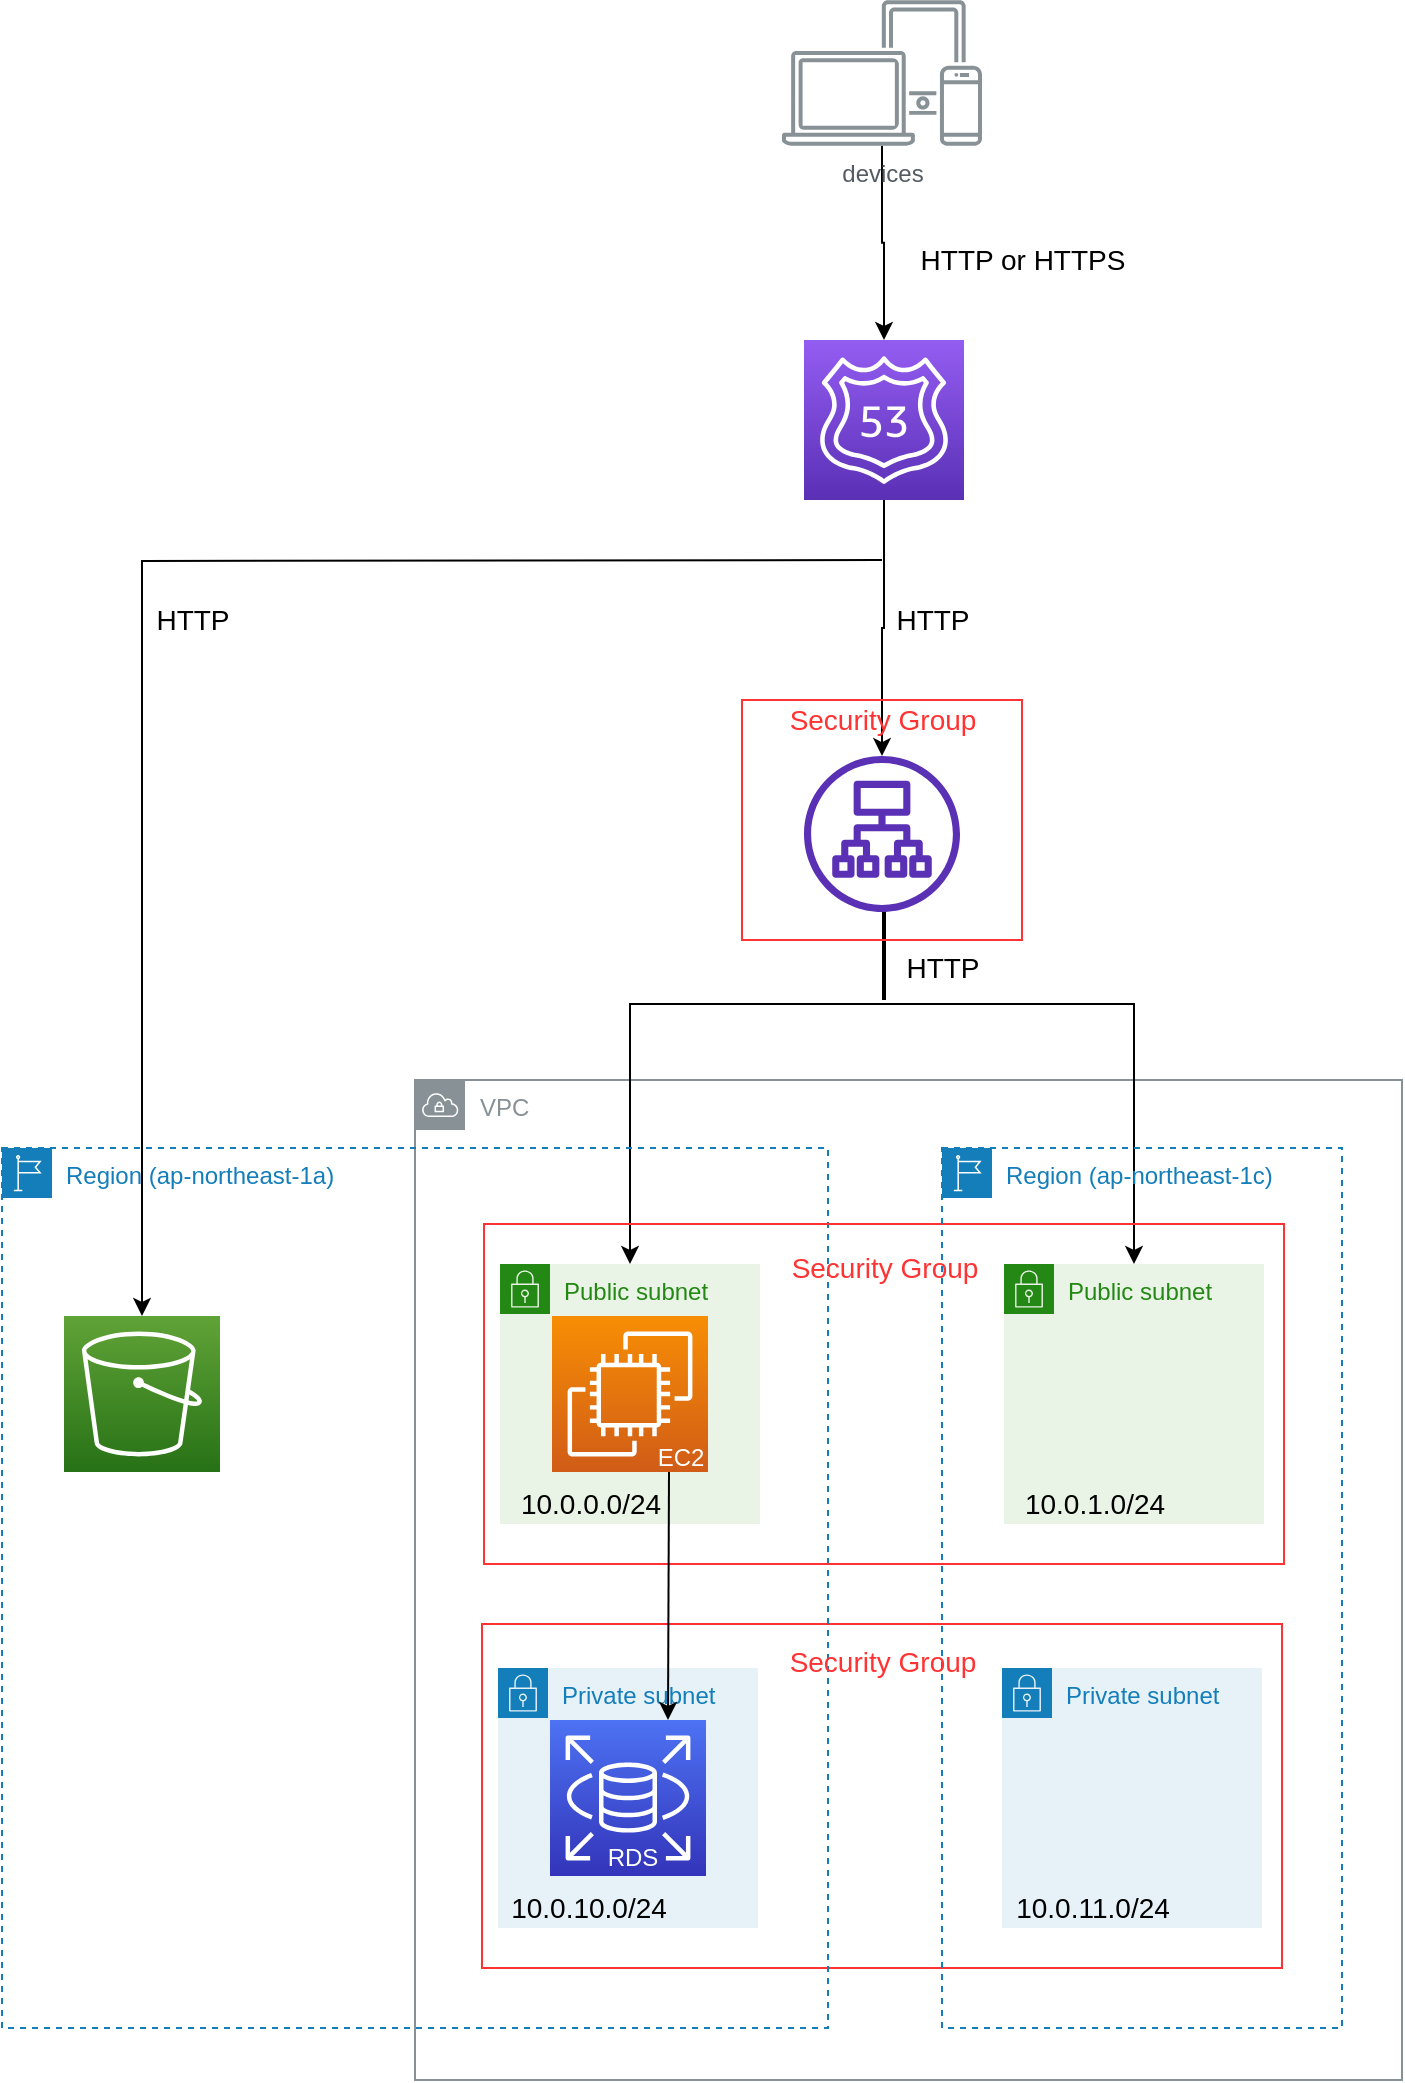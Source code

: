 <mxfile version="14.6.10" type="github">
  <diagram id="Ht1M8jgEwFfnCIfOTk4-" name="Page-1">
    <mxGraphModel dx="697" dy="1422" grid="1" gridSize="10" guides="1" tooltips="1" connect="1" arrows="1" fold="1" page="1" pageScale="1" pageWidth="1169" pageHeight="827" math="0" shadow="0">
      <root>
        <mxCell id="0" />
        <mxCell id="1" parent="0" />
        <mxCell id="elFsV576toSTreKgKbLv-68" value="VPC" style="outlineConnect=0;gradientColor=none;html=1;whiteSpace=wrap;fontSize=12;fontStyle=0;shape=mxgraph.aws4.group;grIcon=mxgraph.aws4.group_vpc;strokeColor=#879196;fillColor=none;verticalAlign=top;align=left;spacingLeft=30;fontColor=#879196;dashed=0;" vertex="1" parent="1">
          <mxGeometry x="326.5" y="480" width="493.5" height="500" as="geometry" />
        </mxCell>
        <mxCell id="elFsV576toSTreKgKbLv-33" value="" style="rounded=0;whiteSpace=wrap;html=1;strokeColor=#FF3333;fillColor=none;" vertex="1" parent="1">
          <mxGeometry x="360" y="752" width="400" height="172" as="geometry" />
        </mxCell>
        <mxCell id="elFsV576toSTreKgKbLv-2" value="" style="points=[[0,0,0],[0.25,0,0],[0.5,0,0],[0.75,0,0],[1,0,0],[0,1,0],[0.25,1,0],[0.5,1,0],[0.75,1,0],[1,1,0],[0,0.25,0],[0,0.5,0],[0,0.75,0],[1,0.25,0],[1,0.5,0],[1,0.75,0]];outlineConnect=0;fontColor=#232F3E;gradientColor=#945DF2;gradientDirection=north;fillColor=#5A30B5;strokeColor=#ffffff;dashed=0;verticalLabelPosition=bottom;verticalAlign=top;align=center;html=1;fontSize=12;fontStyle=0;aspect=fixed;shape=mxgraph.aws4.resourceIcon;resIcon=mxgraph.aws4.route_53;" vertex="1" parent="1">
          <mxGeometry x="521" y="110" width="80" height="80" as="geometry" />
        </mxCell>
        <mxCell id="elFsV576toSTreKgKbLv-3" value="" style="outlineConnect=0;fontColor=#232F3E;gradientColor=none;fillColor=#5A30B5;strokeColor=none;dashed=0;verticalLabelPosition=bottom;verticalAlign=top;align=center;html=1;fontSize=12;fontStyle=0;aspect=fixed;pointerEvents=1;shape=mxgraph.aws4.application_load_balancer;" vertex="1" parent="1">
          <mxGeometry x="521" y="318" width="78" height="78" as="geometry" />
        </mxCell>
        <mxCell id="elFsV576toSTreKgKbLv-59" value="" style="edgeStyle=orthogonalEdgeStyle;rounded=0;orthogonalLoop=1;jettySize=auto;html=1;entryX=0.5;entryY=0;entryDx=0;entryDy=0;entryPerimeter=0;" edge="1" parent="1" source="elFsV576toSTreKgKbLv-9" target="elFsV576toSTreKgKbLv-2">
          <mxGeometry relative="1" as="geometry">
            <mxPoint x="560" y="50" as="sourcePoint" />
            <mxPoint x="560" y="101" as="targetPoint" />
          </mxGeometry>
        </mxCell>
        <mxCell id="elFsV576toSTreKgKbLv-9" value="devices" style="outlineConnect=0;gradientColor=none;fontColor=#545B64;strokeColor=none;fillColor=#879196;dashed=0;verticalLabelPosition=bottom;verticalAlign=top;align=center;html=1;fontSize=12;fontStyle=0;aspect=fixed;shape=mxgraph.aws4.illustration_devices;pointerEvents=1" vertex="1" parent="1">
          <mxGeometry x="510" y="-60" width="100" height="73" as="geometry" />
        </mxCell>
        <mxCell id="elFsV576toSTreKgKbLv-61" value="&lt;font style=&quot;font-size: 14px&quot;&gt;HTTP or HTTPS&lt;/font&gt;" style="text;html=1;align=center;verticalAlign=middle;resizable=0;points=[];autosize=1;strokeColor=none;" vertex="1" parent="1">
          <mxGeometry x="570" y="60" width="120" height="20" as="geometry" />
        </mxCell>
        <mxCell id="elFsV576toSTreKgKbLv-62" value="" style="endArrow=classic;html=1;rounded=0;edgeStyle=orthogonalEdgeStyle;exitX=0.5;exitY=1;exitDx=0;exitDy=0;exitPerimeter=0;" edge="1" parent="1" source="elFsV576toSTreKgKbLv-2" target="elFsV576toSTreKgKbLv-3">
          <mxGeometry width="50" height="50" relative="1" as="geometry">
            <mxPoint x="585" y="210" as="sourcePoint" />
            <mxPoint x="635" y="160" as="targetPoint" />
          </mxGeometry>
        </mxCell>
        <mxCell id="elFsV576toSTreKgKbLv-66" value="&lt;font style=&quot;font-size: 14px&quot;&gt;HTTP&lt;/font&gt;" style="text;html=1;align=center;verticalAlign=middle;resizable=0;points=[];autosize=1;strokeColor=none;" vertex="1" parent="1">
          <mxGeometry x="560" y="240" width="50" height="20" as="geometry" />
        </mxCell>
        <mxCell id="elFsV576toSTreKgKbLv-67" value="&lt;font style=&quot;font-size: 14px&quot;&gt;HTTP&lt;/font&gt;" style="text;html=1;align=center;verticalAlign=middle;resizable=0;points=[];autosize=1;strokeColor=none;" vertex="1" parent="1">
          <mxGeometry x="190" y="240" width="50" height="20" as="geometry" />
        </mxCell>
        <mxCell id="elFsV576toSTreKgKbLv-71" value="" style="endArrow=classic;html=1;rounded=0;edgeStyle=orthogonalEdgeStyle;entryX=0.5;entryY=0;entryDx=0;entryDy=0;entryPerimeter=0;" edge="1" parent="1" target="elFsV576toSTreKgKbLv-4">
          <mxGeometry width="50" height="50" relative="1" as="geometry">
            <mxPoint x="560" y="220" as="sourcePoint" />
            <mxPoint x="411" y="270" as="targetPoint" />
          </mxGeometry>
        </mxCell>
        <mxCell id="elFsV576toSTreKgKbLv-72" value="" style="edgeStyle=elbowEdgeStyle;elbow=horizontal;endArrow=classic;html=1;rounded=0;entryX=0.5;entryY=0;entryDx=0;entryDy=0;" edge="1" parent="1" target="elFsV576toSTreKgKbLv-12">
          <mxGeometry width="50" height="50" relative="1" as="geometry">
            <mxPoint x="560" y="442" as="sourcePoint" />
            <mxPoint x="434" y="492" as="targetPoint" />
            <Array as="points">
              <mxPoint x="434" y="502" />
            </Array>
          </mxGeometry>
        </mxCell>
        <mxCell id="elFsV576toSTreKgKbLv-49" value="Region (ap-northeast-1a)" style="points=[[0,0],[0.25,0],[0.5,0],[0.75,0],[1,0],[1,0.25],[1,0.5],[1,0.75],[1,1],[0.75,1],[0.5,1],[0.25,1],[0,1],[0,0.75],[0,0.5],[0,0.25]];outlineConnect=0;gradientColor=none;html=1;whiteSpace=wrap;fontSize=12;fontStyle=0;shape=mxgraph.aws4.group;grIcon=mxgraph.aws4.group_region;strokeColor=#147EBA;fillColor=none;verticalAlign=top;align=left;spacingLeft=30;fontColor=#147EBA;dashed=1;" vertex="1" parent="1">
          <mxGeometry x="120" y="514" width="413" height="440" as="geometry" />
        </mxCell>
        <mxCell id="elFsV576toSTreKgKbLv-73" value="" style="endArrow=classic;html=1;rounded=0;edgeStyle=orthogonalEdgeStyle;entryX=0.5;entryY=0;entryDx=0;entryDy=0;" edge="1" parent="1" target="elFsV576toSTreKgKbLv-14">
          <mxGeometry width="50" height="50" relative="1" as="geometry">
            <mxPoint x="560" y="442" as="sourcePoint" />
            <mxPoint x="700" y="482" as="targetPoint" />
            <Array as="points">
              <mxPoint x="686" y="442" />
            </Array>
          </mxGeometry>
        </mxCell>
        <mxCell id="elFsV576toSTreKgKbLv-25" value="" style="rounded=0;whiteSpace=wrap;html=1;strokeColor=#FF3333;fillColor=none;" vertex="1" parent="1">
          <mxGeometry x="361" y="552" width="400" height="170" as="geometry" />
        </mxCell>
        <mxCell id="elFsV576toSTreKgKbLv-13" value="" style="group" vertex="1" connectable="0" parent="1">
          <mxGeometry x="369" y="572" width="130" height="130" as="geometry" />
        </mxCell>
        <mxCell id="elFsV576toSTreKgKbLv-12" value="Public subnet" style="points=[[0,0],[0.25,0],[0.5,0],[0.75,0],[1,0],[1,0.25],[1,0.5],[1,0.75],[1,1],[0.75,1],[0.5,1],[0.25,1],[0,1],[0,0.75],[0,0.5],[0,0.25]];outlineConnect=0;gradientColor=none;html=1;whiteSpace=wrap;fontSize=12;fontStyle=0;shape=mxgraph.aws4.group;grIcon=mxgraph.aws4.group_security_group;grStroke=0;strokeColor=#248814;fillColor=#E9F3E6;verticalAlign=top;align=left;spacingLeft=30;fontColor=#248814;dashed=0;" vertex="1" parent="elFsV576toSTreKgKbLv-13">
          <mxGeometry width="130" height="130" as="geometry" />
        </mxCell>
        <mxCell id="elFsV576toSTreKgKbLv-10" value="" style="points=[[0,0,0],[0.25,0,0],[0.5,0,0],[0.75,0,0],[1,0,0],[0,1,0],[0.25,1,0],[0.5,1,0],[0.75,1,0],[1,1,0],[0,0.25,0],[0,0.5,0],[0,0.75,0],[1,0.25,0],[1,0.5,0],[1,0.75,0]];outlineConnect=0;fontColor=#232F3E;gradientColor=#F78E04;gradientDirection=north;fillColor=#D05C17;strokeColor=#ffffff;dashed=0;verticalLabelPosition=bottom;verticalAlign=top;align=center;html=1;fontSize=12;fontStyle=0;aspect=fixed;shape=mxgraph.aws4.resourceIcon;resIcon=mxgraph.aws4.ec2;" vertex="1" parent="elFsV576toSTreKgKbLv-13">
          <mxGeometry x="26" y="26" width="78" height="78" as="geometry" />
        </mxCell>
        <mxCell id="elFsV576toSTreKgKbLv-20" value="&lt;font style=&quot;font-size: 14px&quot;&gt;10.0.0.0/24&lt;/font&gt;" style="text;html=1;align=center;verticalAlign=middle;resizable=0;points=[];autosize=1;strokeColor=none;" vertex="1" parent="elFsV576toSTreKgKbLv-13">
          <mxGeometry y="110" width="90" height="20" as="geometry" />
        </mxCell>
        <mxCell id="elFsV576toSTreKgKbLv-46" value="&lt;span style=&quot;font-size: 14px&quot;&gt;&lt;font color=&quot;#ff3333&quot;&gt;Security Group&lt;/font&gt;&lt;/span&gt;" style="text;html=1;align=center;verticalAlign=middle;resizable=0;points=[];autosize=1;strokeColor=none;" vertex="1" parent="1">
          <mxGeometry x="506" y="564" width="110" height="20" as="geometry" />
        </mxCell>
        <mxCell id="elFsV576toSTreKgKbLv-51" value="&lt;font color=&quot;#ffffff&quot;&gt;S3&lt;/font&gt;" style="text;html=1;align=center;verticalAlign=middle;resizable=0;points=[];autosize=1;strokeColor=none;" vertex="1" parent="1">
          <mxGeometry x="253" y="660" width="30" height="20" as="geometry" />
        </mxCell>
        <mxCell id="elFsV576toSTreKgKbLv-52" value="&lt;font color=&quot;#ffffff&quot;&gt;EC2&lt;/font&gt;" style="text;html=1;align=center;verticalAlign=middle;resizable=0;points=[];autosize=1;strokeColor=none;" vertex="1" parent="1">
          <mxGeometry x="439" y="659" width="40" height="20" as="geometry" />
        </mxCell>
        <mxCell id="elFsV576toSTreKgKbLv-4" value="" style="points=[[0,0,0],[0.25,0,0],[0.5,0,0],[0.75,0,0],[1,0,0],[0,1,0],[0.25,1,0],[0.5,1,0],[0.75,1,0],[1,1,0],[0,0.25,0],[0,0.5,0],[0,0.75,0],[1,0.25,0],[1,0.5,0],[1,0.75,0]];outlineConnect=0;fontColor=#232F3E;gradientColor=#60A337;gradientDirection=north;fillColor=#277116;strokeColor=#ffffff;dashed=0;verticalLabelPosition=bottom;verticalAlign=top;align=center;html=1;fontSize=12;fontStyle=0;aspect=fixed;shape=mxgraph.aws4.resourceIcon;resIcon=mxgraph.aws4.s3;" vertex="1" parent="1">
          <mxGeometry x="151" y="598" width="78" height="78" as="geometry" />
        </mxCell>
        <mxCell id="elFsV576toSTreKgKbLv-14" value="Public subnet" style="points=[[0,0],[0.25,0],[0.5,0],[0.75,0],[1,0],[1,0.25],[1,0.5],[1,0.75],[1,1],[0.75,1],[0.5,1],[0.25,1],[0,1],[0,0.75],[0,0.5],[0,0.25]];outlineConnect=0;gradientColor=none;html=1;whiteSpace=wrap;fontSize=12;fontStyle=0;shape=mxgraph.aws4.group;grIcon=mxgraph.aws4.group_security_group;grStroke=0;strokeColor=#248814;fillColor=#E9F3E6;verticalAlign=top;align=left;spacingLeft=30;fontColor=#248814;dashed=0;" vertex="1" parent="1">
          <mxGeometry x="621" y="572" width="130" height="130" as="geometry" />
        </mxCell>
        <mxCell id="elFsV576toSTreKgKbLv-21" value="&lt;font style=&quot;font-size: 14px&quot;&gt;10.0.1.0/24&lt;/font&gt;" style="text;html=1;align=center;verticalAlign=middle;resizable=0;points=[];autosize=1;strokeColor=none;" vertex="1" parent="1">
          <mxGeometry x="621" y="682" width="90" height="20" as="geometry" />
        </mxCell>
        <mxCell id="elFsV576toSTreKgKbLv-47" value="Region (ap-northeast-1c)" style="points=[[0,0],[0.25,0],[0.5,0],[0.75,0],[1,0],[1,0.25],[1,0.5],[1,0.75],[1,1],[0.75,1],[0.5,1],[0.25,1],[0,1],[0,0.75],[0,0.5],[0,0.25]];outlineConnect=0;gradientColor=none;html=1;whiteSpace=wrap;fontSize=12;fontStyle=0;shape=mxgraph.aws4.group;grIcon=mxgraph.aws4.group_region;strokeColor=#147EBA;fillColor=none;verticalAlign=top;align=left;spacingLeft=30;fontColor=#147EBA;dashed=1;" vertex="1" parent="1">
          <mxGeometry x="590" y="514" width="200" height="440" as="geometry" />
        </mxCell>
        <mxCell id="elFsV576toSTreKgKbLv-29" value="" style="group" vertex="1" connectable="0" parent="1">
          <mxGeometry x="620" y="774" width="130" height="130" as="geometry" />
        </mxCell>
        <mxCell id="elFsV576toSTreKgKbLv-19" value="Private subnet" style="points=[[0,0],[0.25,0],[0.5,0],[0.75,0],[1,0],[1,0.25],[1,0.5],[1,0.75],[1,1],[0.75,1],[0.5,1],[0.25,1],[0,1],[0,0.75],[0,0.5],[0,0.25]];outlineConnect=0;gradientColor=none;html=1;whiteSpace=wrap;fontSize=12;fontStyle=0;shape=mxgraph.aws4.group;grIcon=mxgraph.aws4.group_security_group;grStroke=0;strokeColor=#147EBA;fillColor=#E6F2F8;verticalAlign=top;align=left;spacingLeft=30;fontColor=#147EBA;dashed=0;" vertex="1" parent="elFsV576toSTreKgKbLv-29">
          <mxGeometry width="130" height="130" as="geometry" />
        </mxCell>
        <mxCell id="elFsV576toSTreKgKbLv-23" value="&lt;font style=&quot;font-size: 14px&quot;&gt;10.0.11.0/24&lt;/font&gt;" style="text;html=1;align=center;verticalAlign=middle;resizable=0;points=[];autosize=1;strokeColor=none;" vertex="1" parent="elFsV576toSTreKgKbLv-29">
          <mxGeometry y="110" width="90" height="20" as="geometry" />
        </mxCell>
        <mxCell id="elFsV576toSTreKgKbLv-30" value="" style="group" vertex="1" connectable="0" parent="1">
          <mxGeometry x="368" y="774" width="130" height="130" as="geometry" />
        </mxCell>
        <mxCell id="elFsV576toSTreKgKbLv-15" value="Private subnet" style="points=[[0,0],[0.25,0],[0.5,0],[0.75,0],[1,0],[1,0.25],[1,0.5],[1,0.75],[1,1],[0.75,1],[0.5,1],[0.25,1],[0,1],[0,0.75],[0,0.5],[0,0.25]];outlineConnect=0;gradientColor=none;html=1;whiteSpace=wrap;fontSize=12;fontStyle=0;shape=mxgraph.aws4.group;grIcon=mxgraph.aws4.group_security_group;grStroke=0;strokeColor=#147EBA;fillColor=#E6F2F8;verticalAlign=top;align=left;spacingLeft=30;fontColor=#147EBA;dashed=0;" vertex="1" parent="elFsV576toSTreKgKbLv-30">
          <mxGeometry width="130" height="130" as="geometry" />
        </mxCell>
        <mxCell id="elFsV576toSTreKgKbLv-11" value="" style="points=[[0,0,0],[0.25,0,0],[0.5,0,0],[0.75,0,0],[1,0,0],[0,1,0],[0.25,1,0],[0.5,1,0],[0.75,1,0],[1,1,0],[0,0.25,0],[0,0.5,0],[0,0.75,0],[1,0.25,0],[1,0.5,0],[1,0.75,0]];outlineConnect=0;fontColor=#232F3E;gradientColor=#4D72F3;gradientDirection=north;fillColor=#3334B9;strokeColor=#ffffff;dashed=0;verticalLabelPosition=bottom;verticalAlign=top;align=center;html=1;fontSize=12;fontStyle=0;aspect=fixed;shape=mxgraph.aws4.resourceIcon;resIcon=mxgraph.aws4.rds;" vertex="1" parent="elFsV576toSTreKgKbLv-30">
          <mxGeometry x="26" y="26" width="78" height="78" as="geometry" />
        </mxCell>
        <mxCell id="elFsV576toSTreKgKbLv-22" value="&lt;font style=&quot;font-size: 14px&quot;&gt;10.0.10.0/24&lt;/font&gt;" style="text;html=1;align=center;verticalAlign=middle;resizable=0;points=[];autosize=1;strokeColor=none;" vertex="1" parent="elFsV576toSTreKgKbLv-30">
          <mxGeometry y="110" width="90" height="20" as="geometry" />
        </mxCell>
        <mxCell id="elFsV576toSTreKgKbLv-45" value="&lt;span style=&quot;font-size: 14px&quot;&gt;&lt;font color=&quot;#ff3333&quot;&gt;Security Group&lt;/font&gt;&lt;/span&gt;" style="text;html=1;align=center;verticalAlign=middle;resizable=0;points=[];autosize=1;strokeColor=none;" vertex="1" parent="1">
          <mxGeometry x="505" y="761" width="110" height="20" as="geometry" />
        </mxCell>
        <mxCell id="elFsV576toSTreKgKbLv-53" value="&lt;font color=&quot;#ffffff&quot;&gt;RDS&lt;/font&gt;" style="text;html=1;align=center;verticalAlign=middle;resizable=0;points=[];autosize=1;strokeColor=none;" vertex="1" parent="1">
          <mxGeometry x="415" y="859" width="40" height="20" as="geometry" />
        </mxCell>
        <mxCell id="elFsV576toSTreKgKbLv-78" value="" style="endArrow=classic;html=1;rounded=0;edgeStyle=elbowEdgeStyle;exitX=0.75;exitY=1;exitDx=0;exitDy=0;exitPerimeter=0;entryX=0.75;entryY=0;entryDx=0;entryDy=0;entryPerimeter=0;" edge="1" parent="1" source="elFsV576toSTreKgKbLv-10" target="elFsV576toSTreKgKbLv-11">
          <mxGeometry width="50" height="50" relative="1" as="geometry">
            <mxPoint x="453.5" y="696" as="sourcePoint" />
            <mxPoint x="444" y="802" as="targetPoint" />
          </mxGeometry>
        </mxCell>
        <mxCell id="elFsV576toSTreKgKbLv-87" value="" style="line;strokeWidth=2;direction=south;html=1;fillColor=none;" vertex="1" parent="1">
          <mxGeometry x="556" y="396" width="10" height="44" as="geometry" />
        </mxCell>
        <mxCell id="elFsV576toSTreKgKbLv-88" value="&lt;font style=&quot;font-size: 14px&quot;&gt;HTTP&lt;/font&gt;" style="text;html=1;align=center;verticalAlign=middle;resizable=0;points=[];autosize=1;strokeColor=none;" vertex="1" parent="1">
          <mxGeometry x="565" y="414" width="50" height="20" as="geometry" />
        </mxCell>
        <mxCell id="elFsV576toSTreKgKbLv-89" value="" style="rounded=0;whiteSpace=wrap;html=1;strokeColor=#FF3333;fillColor=none;" vertex="1" parent="1">
          <mxGeometry x="490" y="290" width="140" height="120" as="geometry" />
        </mxCell>
        <mxCell id="elFsV576toSTreKgKbLv-90" value="&lt;span style=&quot;font-size: 14px&quot;&gt;&lt;font color=&quot;#ff3333&quot;&gt;Security Group&lt;/font&gt;&lt;/span&gt;" style="text;html=1;align=center;verticalAlign=middle;resizable=0;points=[];autosize=1;strokeColor=none;" vertex="1" parent="1">
          <mxGeometry x="505" y="290" width="110" height="20" as="geometry" />
        </mxCell>
      </root>
    </mxGraphModel>
  </diagram>
</mxfile>

